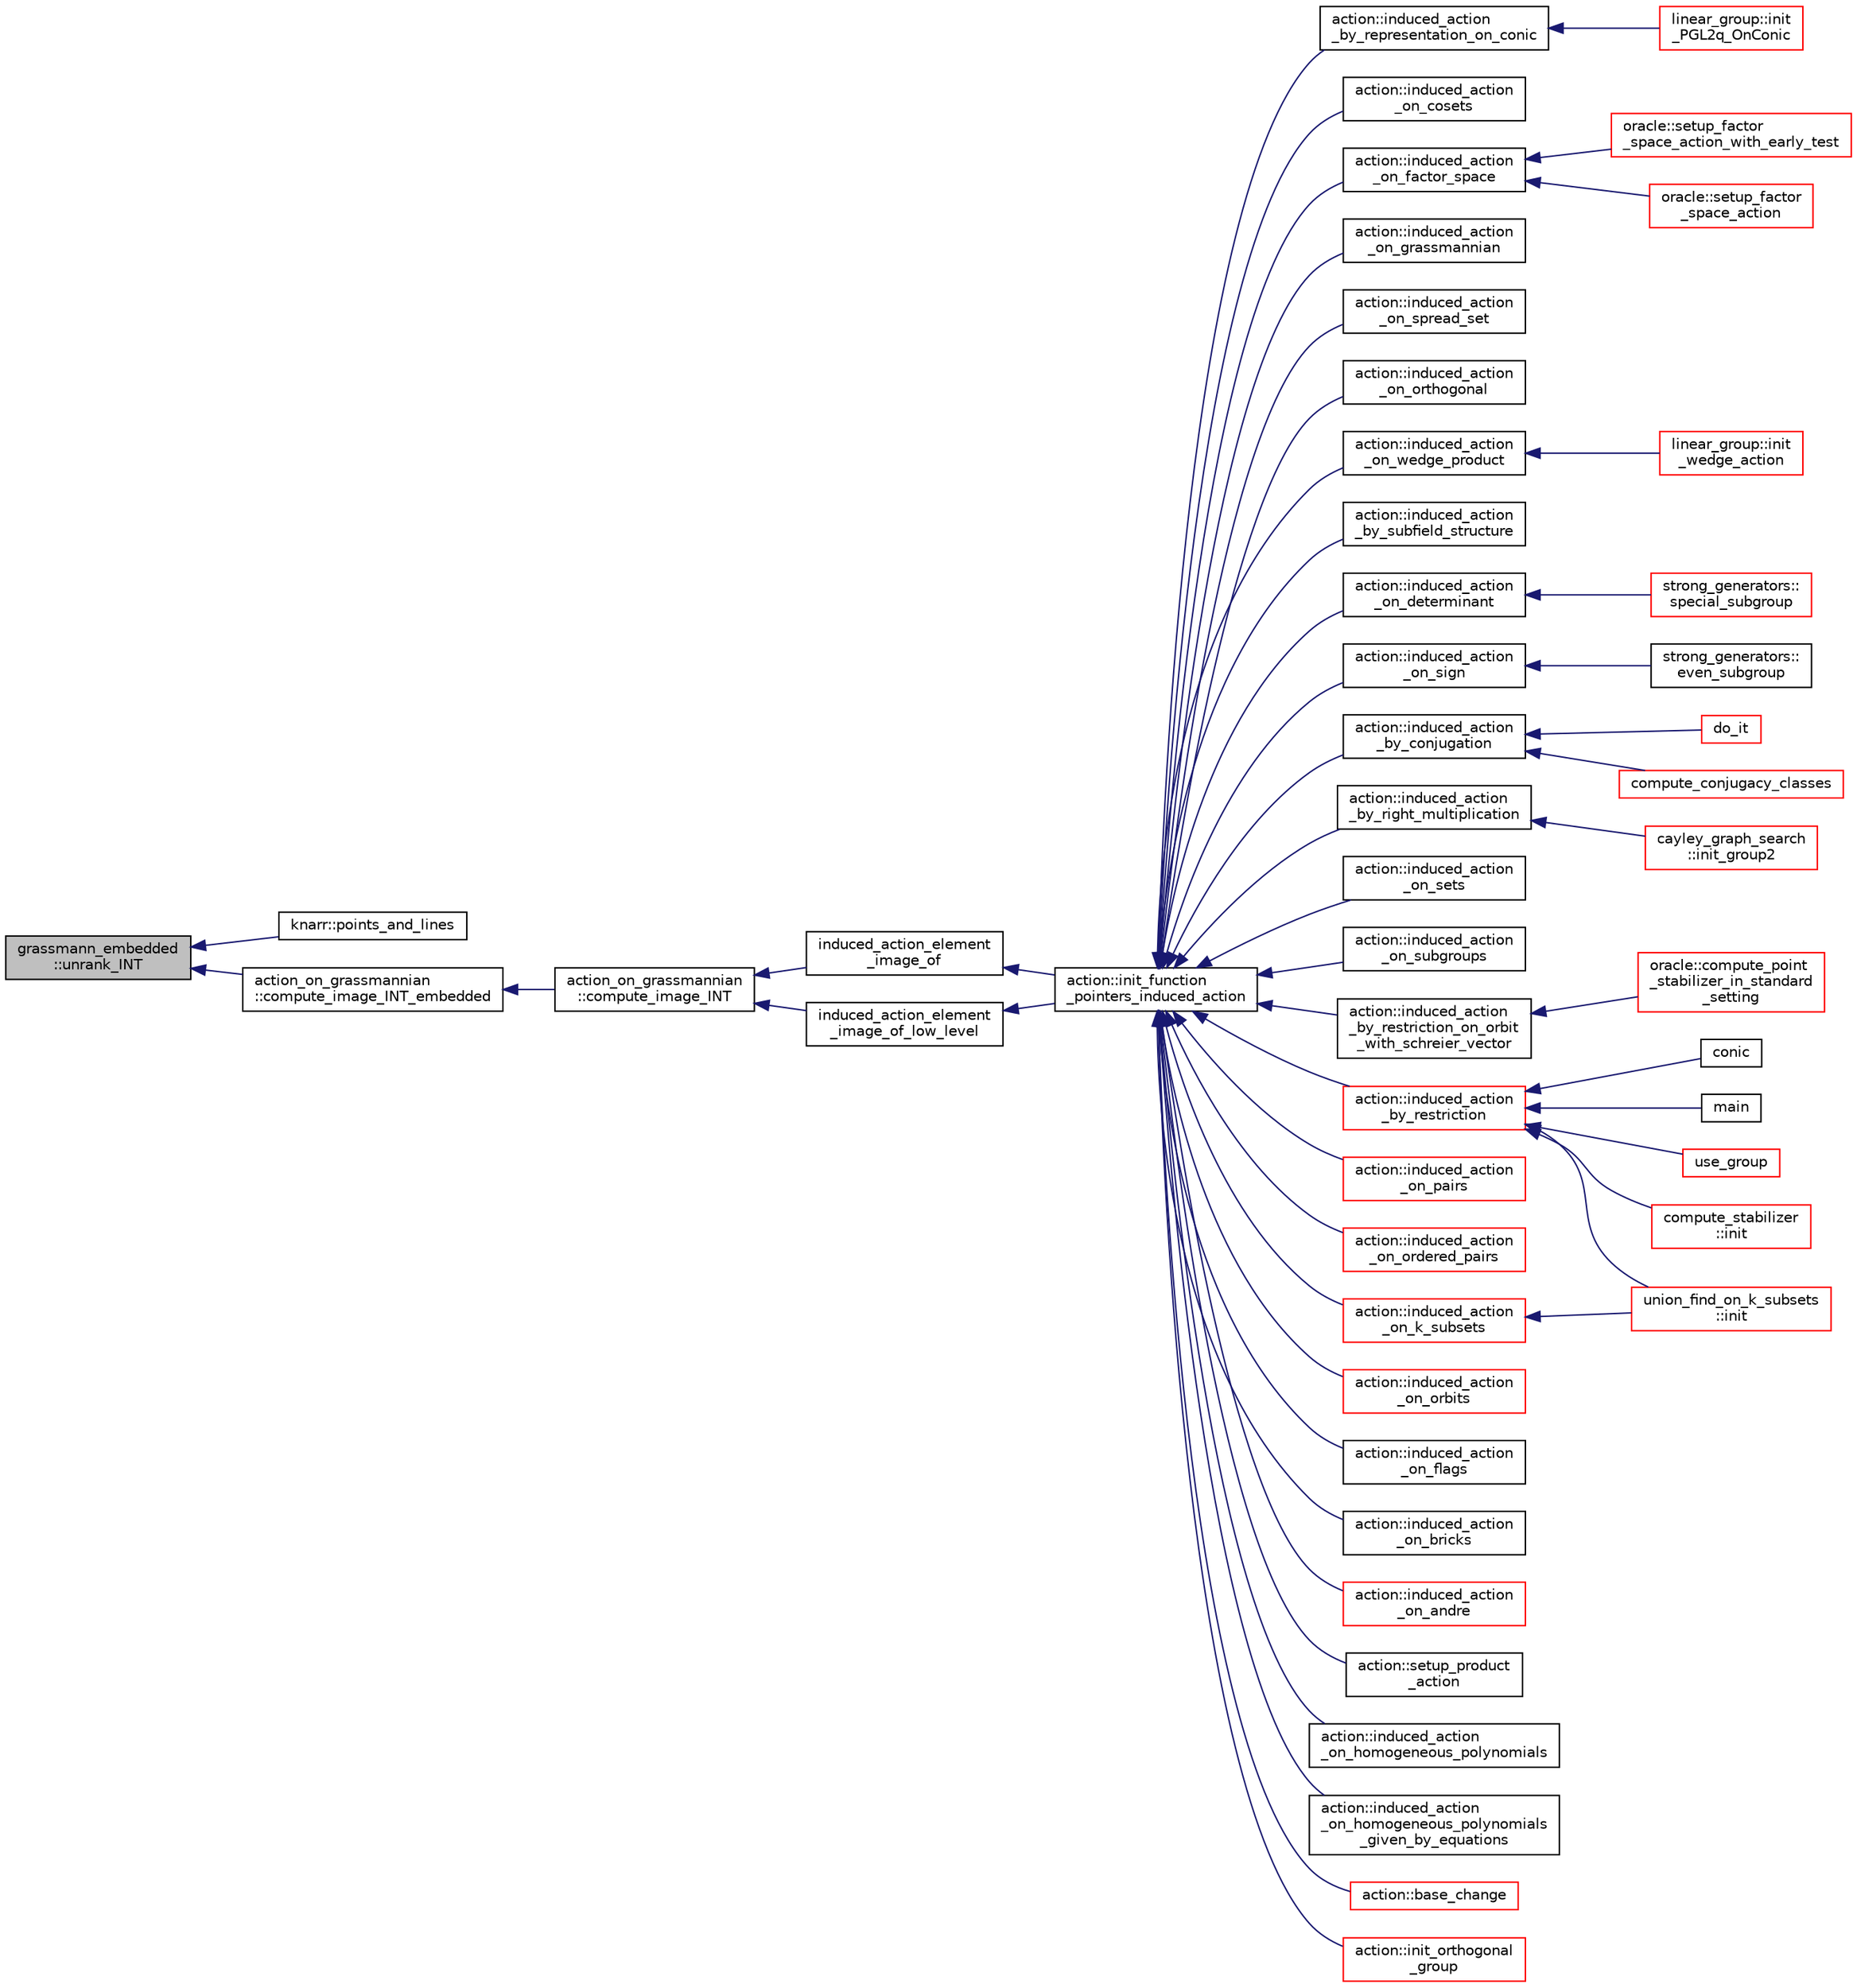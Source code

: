 digraph "grassmann_embedded::unrank_INT"
{
  edge [fontname="Helvetica",fontsize="10",labelfontname="Helvetica",labelfontsize="10"];
  node [fontname="Helvetica",fontsize="10",shape=record];
  rankdir="LR";
  Node358 [label="grassmann_embedded\l::unrank_INT",height=0.2,width=0.4,color="black", fillcolor="grey75", style="filled", fontcolor="black"];
  Node358 -> Node359 [dir="back",color="midnightblue",fontsize="10",style="solid",fontname="Helvetica"];
  Node359 [label="knarr::points_and_lines",height=0.2,width=0.4,color="black", fillcolor="white", style="filled",URL="$d7/de5/classknarr.html#abb50a19df35495d508b0cb127d4eb908"];
  Node358 -> Node360 [dir="back",color="midnightblue",fontsize="10",style="solid",fontname="Helvetica"];
  Node360 [label="action_on_grassmannian\l::compute_image_INT_embedded",height=0.2,width=0.4,color="black", fillcolor="white", style="filled",URL="$d9/ddf/classaction__on__grassmannian.html#a908326fb7f7f50abca9d91de288af660"];
  Node360 -> Node361 [dir="back",color="midnightblue",fontsize="10",style="solid",fontname="Helvetica"];
  Node361 [label="action_on_grassmannian\l::compute_image_INT",height=0.2,width=0.4,color="black", fillcolor="white", style="filled",URL="$d9/ddf/classaction__on__grassmannian.html#a5379b51e0c1a96eaa1e087a8228604ca"];
  Node361 -> Node362 [dir="back",color="midnightblue",fontsize="10",style="solid",fontname="Helvetica"];
  Node362 [label="induced_action_element\l_image_of",height=0.2,width=0.4,color="black", fillcolor="white", style="filled",URL="$d3/d27/interface_8_c.html#a821850d6c3988dd122de0489cd36f0f0"];
  Node362 -> Node363 [dir="back",color="midnightblue",fontsize="10",style="solid",fontname="Helvetica"];
  Node363 [label="action::init_function\l_pointers_induced_action",height=0.2,width=0.4,color="black", fillcolor="white", style="filled",URL="$d2/d86/classaction.html#a3b9287d084b24f7a3b9532a7589c58de"];
  Node363 -> Node364 [dir="back",color="midnightblue",fontsize="10",style="solid",fontname="Helvetica"];
  Node364 [label="action::induced_action\l_by_representation_on_conic",height=0.2,width=0.4,color="black", fillcolor="white", style="filled",URL="$d2/d86/classaction.html#a228538e3f07bc186db8eb5da8b90f617"];
  Node364 -> Node365 [dir="back",color="midnightblue",fontsize="10",style="solid",fontname="Helvetica"];
  Node365 [label="linear_group::init\l_PGL2q_OnConic",height=0.2,width=0.4,color="red", fillcolor="white", style="filled",URL="$df/d5a/classlinear__group.html#a84c4d6e1849da4c6f8f096a1af2a8270"];
  Node363 -> Node372 [dir="back",color="midnightblue",fontsize="10",style="solid",fontname="Helvetica"];
  Node372 [label="action::induced_action\l_on_cosets",height=0.2,width=0.4,color="black", fillcolor="white", style="filled",URL="$d2/d86/classaction.html#acbdff5ffed42af6a01f07dffb2787237"];
  Node363 -> Node373 [dir="back",color="midnightblue",fontsize="10",style="solid",fontname="Helvetica"];
  Node373 [label="action::induced_action\l_on_factor_space",height=0.2,width=0.4,color="black", fillcolor="white", style="filled",URL="$d2/d86/classaction.html#af501ff2aa74fb6049bee5c01cd8b909b"];
  Node373 -> Node374 [dir="back",color="midnightblue",fontsize="10",style="solid",fontname="Helvetica"];
  Node374 [label="oracle::setup_factor\l_space_action_with_early_test",height=0.2,width=0.4,color="red", fillcolor="white", style="filled",URL="$d7/da7/classoracle.html#a7c26a85886666829e9727df91d2f01ad"];
  Node373 -> Node454 [dir="back",color="midnightblue",fontsize="10",style="solid",fontname="Helvetica"];
  Node454 [label="oracle::setup_factor\l_space_action",height=0.2,width=0.4,color="red", fillcolor="white", style="filled",URL="$d7/da7/classoracle.html#a181e076f112ba1f32f5fb4e8abebdb18"];
  Node363 -> Node455 [dir="back",color="midnightblue",fontsize="10",style="solid",fontname="Helvetica"];
  Node455 [label="action::induced_action\l_on_grassmannian",height=0.2,width=0.4,color="black", fillcolor="white", style="filled",URL="$d2/d86/classaction.html#a295b730ecc0b0bf30f714094fef956ea"];
  Node363 -> Node456 [dir="back",color="midnightblue",fontsize="10",style="solid",fontname="Helvetica"];
  Node456 [label="action::induced_action\l_on_spread_set",height=0.2,width=0.4,color="black", fillcolor="white", style="filled",URL="$d2/d86/classaction.html#a7c5839c650592f083dc850d81ed05a5b"];
  Node363 -> Node457 [dir="back",color="midnightblue",fontsize="10",style="solid",fontname="Helvetica"];
  Node457 [label="action::induced_action\l_on_orthogonal",height=0.2,width=0.4,color="black", fillcolor="white", style="filled",URL="$d2/d86/classaction.html#a4f191cee643a81d7f18a4d729084e945"];
  Node363 -> Node458 [dir="back",color="midnightblue",fontsize="10",style="solid",fontname="Helvetica"];
  Node458 [label="action::induced_action\l_on_wedge_product",height=0.2,width=0.4,color="black", fillcolor="white", style="filled",URL="$d2/d86/classaction.html#af13a5da25b8e8597ab695edff222fb6a"];
  Node458 -> Node459 [dir="back",color="midnightblue",fontsize="10",style="solid",fontname="Helvetica"];
  Node459 [label="linear_group::init\l_wedge_action",height=0.2,width=0.4,color="red", fillcolor="white", style="filled",URL="$df/d5a/classlinear__group.html#a16a8a2a5fdc535f2263210ca7943119e"];
  Node363 -> Node460 [dir="back",color="midnightblue",fontsize="10",style="solid",fontname="Helvetica"];
  Node460 [label="action::induced_action\l_by_subfield_structure",height=0.2,width=0.4,color="black", fillcolor="white", style="filled",URL="$d2/d86/classaction.html#add42951bdab176ceed6cc4af05dfa948"];
  Node363 -> Node461 [dir="back",color="midnightblue",fontsize="10",style="solid",fontname="Helvetica"];
  Node461 [label="action::induced_action\l_on_determinant",height=0.2,width=0.4,color="black", fillcolor="white", style="filled",URL="$d2/d86/classaction.html#aa6b9d3c2ded2cae185ee31f2200ad0b5"];
  Node461 -> Node462 [dir="back",color="midnightblue",fontsize="10",style="solid",fontname="Helvetica"];
  Node462 [label="strong_generators::\lspecial_subgroup",height=0.2,width=0.4,color="red", fillcolor="white", style="filled",URL="$dc/d09/classstrong__generators.html#a78e9e4d012bb440194e2874c40ca9e29"];
  Node363 -> Node464 [dir="back",color="midnightblue",fontsize="10",style="solid",fontname="Helvetica"];
  Node464 [label="action::induced_action\l_on_sign",height=0.2,width=0.4,color="black", fillcolor="white", style="filled",URL="$d2/d86/classaction.html#ab17b07971b94eae7c5efa21b33f643f1"];
  Node464 -> Node465 [dir="back",color="midnightblue",fontsize="10",style="solid",fontname="Helvetica"];
  Node465 [label="strong_generators::\leven_subgroup",height=0.2,width=0.4,color="black", fillcolor="white", style="filled",URL="$dc/d09/classstrong__generators.html#a8c1a171968f012ec245b0487a6af66e0"];
  Node363 -> Node466 [dir="back",color="midnightblue",fontsize="10",style="solid",fontname="Helvetica"];
  Node466 [label="action::induced_action\l_by_conjugation",height=0.2,width=0.4,color="black", fillcolor="white", style="filled",URL="$d2/d86/classaction.html#a45fb7703c6acac791acdcde339d21cc2"];
  Node466 -> Node467 [dir="back",color="midnightblue",fontsize="10",style="solid",fontname="Helvetica"];
  Node467 [label="do_it",height=0.2,width=0.4,color="red", fillcolor="white", style="filled",URL="$da/da3/burnside_8_c.html#a6a1ed4d46bdb13e56112f47f0565c25b"];
  Node466 -> Node469 [dir="back",color="midnightblue",fontsize="10",style="solid",fontname="Helvetica"];
  Node469 [label="compute_conjugacy_classes",height=0.2,width=0.4,color="red", fillcolor="white", style="filled",URL="$dc/dd4/group__actions_8h.html#a3a3f311d8e19e481707b3e54dbb35066"];
  Node363 -> Node474 [dir="back",color="midnightblue",fontsize="10",style="solid",fontname="Helvetica"];
  Node474 [label="action::induced_action\l_by_right_multiplication",height=0.2,width=0.4,color="black", fillcolor="white", style="filled",URL="$d2/d86/classaction.html#aafa2818d9d98046507e2754938be0c04"];
  Node474 -> Node475 [dir="back",color="midnightblue",fontsize="10",style="solid",fontname="Helvetica"];
  Node475 [label="cayley_graph_search\l::init_group2",height=0.2,width=0.4,color="red", fillcolor="white", style="filled",URL="$de/dae/classcayley__graph__search.html#ac765646a4795740d7ac0a9407bf35f32"];
  Node363 -> Node477 [dir="back",color="midnightblue",fontsize="10",style="solid",fontname="Helvetica"];
  Node477 [label="action::induced_action\l_on_sets",height=0.2,width=0.4,color="black", fillcolor="white", style="filled",URL="$d2/d86/classaction.html#a09639acee6b88644c103b17050cc32f1"];
  Node363 -> Node478 [dir="back",color="midnightblue",fontsize="10",style="solid",fontname="Helvetica"];
  Node478 [label="action::induced_action\l_on_subgroups",height=0.2,width=0.4,color="black", fillcolor="white", style="filled",URL="$d2/d86/classaction.html#ad0de7ea45a2a73c1b8e0f52ee3ce4610"];
  Node363 -> Node479 [dir="back",color="midnightblue",fontsize="10",style="solid",fontname="Helvetica"];
  Node479 [label="action::induced_action\l_by_restriction_on_orbit\l_with_schreier_vector",height=0.2,width=0.4,color="black", fillcolor="white", style="filled",URL="$d2/d86/classaction.html#ad3ddab72625d9bebe7ac8eaef488cf4c"];
  Node479 -> Node480 [dir="back",color="midnightblue",fontsize="10",style="solid",fontname="Helvetica"];
  Node480 [label="oracle::compute_point\l_stabilizer_in_standard\l_setting",height=0.2,width=0.4,color="red", fillcolor="white", style="filled",URL="$d7/da7/classoracle.html#afa7b2b71cd2ccbb807a740d6e1085982"];
  Node363 -> Node481 [dir="back",color="midnightblue",fontsize="10",style="solid",fontname="Helvetica"];
  Node481 [label="action::induced_action\l_by_restriction",height=0.2,width=0.4,color="red", fillcolor="white", style="filled",URL="$d2/d86/classaction.html#a37c21f74a97c921d882a308370c06357"];
  Node481 -> Node385 [dir="back",color="midnightblue",fontsize="10",style="solid",fontname="Helvetica"];
  Node385 [label="conic",height=0.2,width=0.4,color="black", fillcolor="white", style="filled",URL="$d4/de8/conic_8_c.html#a96def9474b981a9d5831a9b48d85d652"];
  Node481 -> Node482 [dir="back",color="midnightblue",fontsize="10",style="solid",fontname="Helvetica"];
  Node482 [label="main",height=0.2,width=0.4,color="black", fillcolor="white", style="filled",URL="$d5/d0d/apps_2projective__space_2polar_8_c.html#a217dbf8b442f20279ea00b898af96f52"];
  Node481 -> Node412 [dir="back",color="midnightblue",fontsize="10",style="solid",fontname="Helvetica"];
  Node412 [label="use_group",height=0.2,width=0.4,color="red", fillcolor="white", style="filled",URL="$d9/d9f/all__cliques_8_c.html#aba62531e97173264c39afe2c7857af31"];
  Node481 -> Node483 [dir="back",color="midnightblue",fontsize="10",style="solid",fontname="Helvetica"];
  Node483 [label="union_find_on_k_subsets\l::init",height=0.2,width=0.4,color="red", fillcolor="white", style="filled",URL="$d3/d1b/classunion__find__on__k__subsets.html#aad0de310a8e8df1ff78ee2eaf3ec1e54"];
  Node481 -> Node485 [dir="back",color="midnightblue",fontsize="10",style="solid",fontname="Helvetica"];
  Node485 [label="compute_stabilizer\l::init",height=0.2,width=0.4,color="red", fillcolor="white", style="filled",URL="$d8/d30/classcompute__stabilizer.html#a36a1729430f317a65559220a8206a7d7"];
  Node363 -> Node521 [dir="back",color="midnightblue",fontsize="10",style="solid",fontname="Helvetica"];
  Node521 [label="action::induced_action\l_on_pairs",height=0.2,width=0.4,color="red", fillcolor="white", style="filled",URL="$d2/d86/classaction.html#a4b01c7b3cc749218e9dbd84b9fed90b3"];
  Node363 -> Node523 [dir="back",color="midnightblue",fontsize="10",style="solid",fontname="Helvetica"];
  Node523 [label="action::induced_action\l_on_ordered_pairs",height=0.2,width=0.4,color="red", fillcolor="white", style="filled",URL="$d2/d86/classaction.html#ad290e0cc115881e0b9ddab7f7071975e"];
  Node363 -> Node524 [dir="back",color="midnightblue",fontsize="10",style="solid",fontname="Helvetica"];
  Node524 [label="action::induced_action\l_on_k_subsets",height=0.2,width=0.4,color="red", fillcolor="white", style="filled",URL="$d2/d86/classaction.html#a2eb6058853cffc4c099099e07ecbe612"];
  Node524 -> Node483 [dir="back",color="midnightblue",fontsize="10",style="solid",fontname="Helvetica"];
  Node363 -> Node526 [dir="back",color="midnightblue",fontsize="10",style="solid",fontname="Helvetica"];
  Node526 [label="action::induced_action\l_on_orbits",height=0.2,width=0.4,color="red", fillcolor="white", style="filled",URL="$d2/d86/classaction.html#a875913e4919877fe3dcae039ce44d7d8"];
  Node363 -> Node530 [dir="back",color="midnightblue",fontsize="10",style="solid",fontname="Helvetica"];
  Node530 [label="action::induced_action\l_on_flags",height=0.2,width=0.4,color="black", fillcolor="white", style="filled",URL="$d2/d86/classaction.html#afb1ac2fda2a79462e38c133330982341"];
  Node363 -> Node531 [dir="back",color="midnightblue",fontsize="10",style="solid",fontname="Helvetica"];
  Node531 [label="action::induced_action\l_on_bricks",height=0.2,width=0.4,color="black", fillcolor="white", style="filled",URL="$d2/d86/classaction.html#a71c71472fda2eefb125cd852d5feb306"];
  Node363 -> Node532 [dir="back",color="midnightblue",fontsize="10",style="solid",fontname="Helvetica"];
  Node532 [label="action::induced_action\l_on_andre",height=0.2,width=0.4,color="red", fillcolor="white", style="filled",URL="$d2/d86/classaction.html#a917efe5d7ae49b86dbf397540939fea4"];
  Node363 -> Node534 [dir="back",color="midnightblue",fontsize="10",style="solid",fontname="Helvetica"];
  Node534 [label="action::setup_product\l_action",height=0.2,width=0.4,color="black", fillcolor="white", style="filled",URL="$d2/d86/classaction.html#a35c717fb546189c007a89bb7b133e2f6"];
  Node363 -> Node535 [dir="back",color="midnightblue",fontsize="10",style="solid",fontname="Helvetica"];
  Node535 [label="action::induced_action\l_on_homogeneous_polynomials",height=0.2,width=0.4,color="black", fillcolor="white", style="filled",URL="$d2/d86/classaction.html#acafe8fb1e63926ce35338a292b621f8a"];
  Node363 -> Node536 [dir="back",color="midnightblue",fontsize="10",style="solid",fontname="Helvetica"];
  Node536 [label="action::induced_action\l_on_homogeneous_polynomials\l_given_by_equations",height=0.2,width=0.4,color="black", fillcolor="white", style="filled",URL="$d2/d86/classaction.html#a8f8df8dabfaa711297c20d44a2c1946a"];
  Node363 -> Node537 [dir="back",color="midnightblue",fontsize="10",style="solid",fontname="Helvetica"];
  Node537 [label="action::base_change",height=0.2,width=0.4,color="red", fillcolor="white", style="filled",URL="$d2/d86/classaction.html#a1cab1a81da804692affaf9b7060c90f6"];
  Node363 -> Node565 [dir="back",color="midnightblue",fontsize="10",style="solid",fontname="Helvetica"];
  Node565 [label="action::init_orthogonal\l_group",height=0.2,width=0.4,color="red", fillcolor="white", style="filled",URL="$d2/d86/classaction.html#a2cfe124956ed67d8b7a927bb44847cc2"];
  Node361 -> Node573 [dir="back",color="midnightblue",fontsize="10",style="solid",fontname="Helvetica"];
  Node573 [label="induced_action_element\l_image_of_low_level",height=0.2,width=0.4,color="black", fillcolor="white", style="filled",URL="$d3/d27/interface_8_c.html#aa4bc5f68829829d9a41223c260c658c5"];
  Node573 -> Node363 [dir="back",color="midnightblue",fontsize="10",style="solid",fontname="Helvetica"];
}
